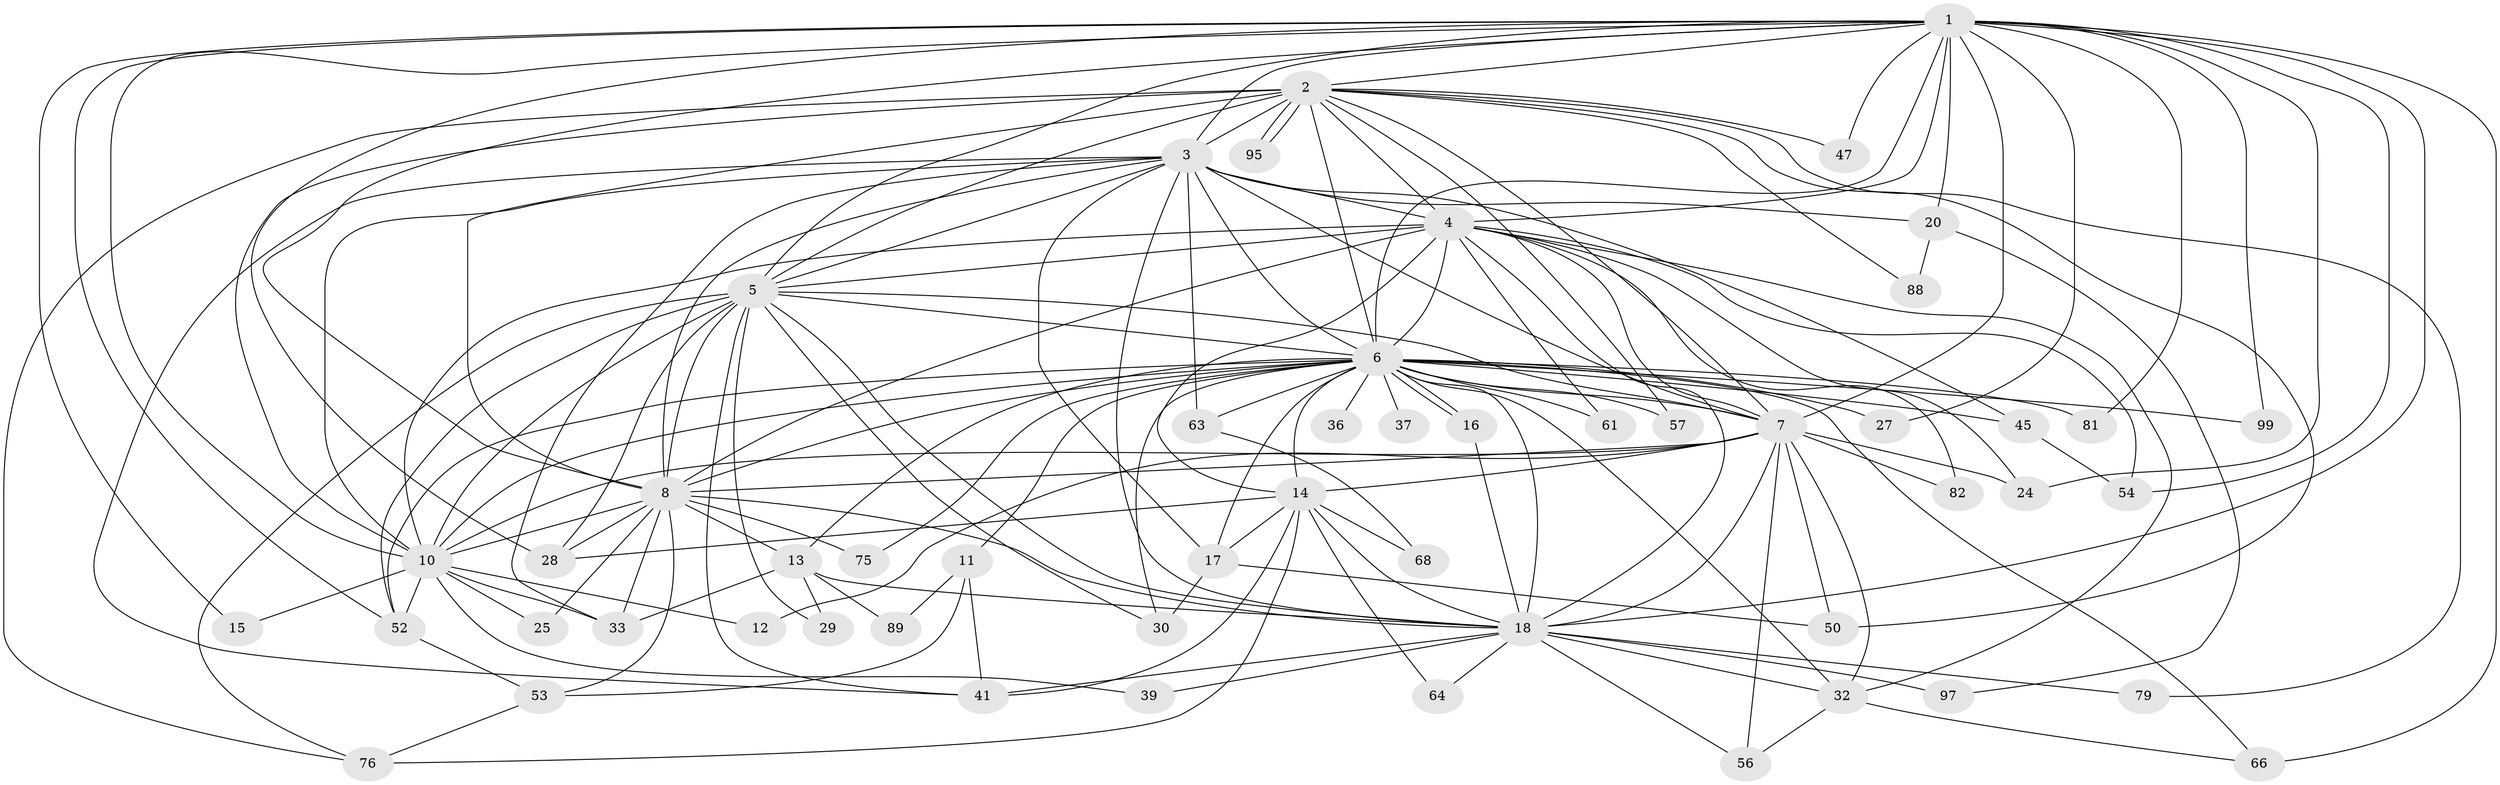 // original degree distribution, {24: 0.009345794392523364, 20: 0.028037383177570093, 18: 0.028037383177570093, 21: 0.009345794392523364, 19: 0.009345794392523364, 17: 0.009345794392523364, 5: 0.056074766355140186, 2: 0.5233644859813084, 6: 0.04672897196261682, 7: 0.009345794392523364, 3: 0.14953271028037382, 8: 0.009345794392523364, 4: 0.11214953271028037}
// Generated by graph-tools (version 1.1) at 2025/13/03/09/25 04:13:49]
// undirected, 53 vertices, 151 edges
graph export_dot {
graph [start="1"]
  node [color=gray90,style=filled];
  1;
  2;
  3 [super="+103"];
  4 [super="+58+60"];
  5 [super="+26+80"];
  6 [super="+43+21+9"];
  7 [super="+31+78"];
  8 [super="+62+48"];
  10;
  11;
  12;
  13;
  14 [super="+93+19+35+67"];
  15;
  16;
  17 [super="+77"];
  18 [super="+22+46+38"];
  20;
  24 [super="+104"];
  25;
  27;
  28 [super="+49"];
  29;
  30;
  32 [super="+34"];
  33 [super="+84+40"];
  36;
  37;
  39;
  41 [super="+71"];
  45;
  47;
  50 [super="+51"];
  52 [super="+101+105+55"];
  53 [super="+59"];
  54 [super="+106"];
  56;
  57;
  61;
  63;
  64;
  66 [super="+83"];
  68;
  75;
  76 [super="+96"];
  79;
  81;
  82;
  88;
  89;
  95;
  97;
  99;
  1 -- 2;
  1 -- 3;
  1 -- 4;
  1 -- 5;
  1 -- 6 [weight=2];
  1 -- 7 [weight=3];
  1 -- 8;
  1 -- 10;
  1 -- 15;
  1 -- 20;
  1 -- 24;
  1 -- 27;
  1 -- 28;
  1 -- 47;
  1 -- 52;
  1 -- 54;
  1 -- 66;
  1 -- 81;
  1 -- 99;
  1 -- 18 [weight=2];
  2 -- 3;
  2 -- 4;
  2 -- 5;
  2 -- 6 [weight=3];
  2 -- 7 [weight=2];
  2 -- 8 [weight=2];
  2 -- 10;
  2 -- 47;
  2 -- 50;
  2 -- 57;
  2 -- 76;
  2 -- 79;
  2 -- 88;
  2 -- 95;
  2 -- 95;
  3 -- 4 [weight=2];
  3 -- 5;
  3 -- 6 [weight=2];
  3 -- 7;
  3 -- 8 [weight=2];
  3 -- 10;
  3 -- 17;
  3 -- 18;
  3 -- 20;
  3 -- 33;
  3 -- 45;
  3 -- 63;
  3 -- 41;
  4 -- 5 [weight=2];
  4 -- 6 [weight=6];
  4 -- 7 [weight=2];
  4 -- 8;
  4 -- 10;
  4 -- 14 [weight=2];
  4 -- 32;
  4 -- 24;
  4 -- 54;
  4 -- 18 [weight=2];
  4 -- 82;
  4 -- 61;
  5 -- 6 [weight=2];
  5 -- 7;
  5 -- 8 [weight=2];
  5 -- 10;
  5 -- 28;
  5 -- 29;
  5 -- 30;
  5 -- 52;
  5 -- 41;
  5 -- 18;
  5 -- 76;
  6 -- 7 [weight=4];
  6 -- 8 [weight=3];
  6 -- 10 [weight=2];
  6 -- 11 [weight=2];
  6 -- 13;
  6 -- 16;
  6 -- 16;
  6 -- 17;
  6 -- 66;
  6 -- 75;
  6 -- 52;
  6 -- 45;
  6 -- 63;
  6 -- 57;
  6 -- 37 [weight=2];
  6 -- 14;
  6 -- 81;
  6 -- 18;
  6 -- 27;
  6 -- 30;
  6 -- 32;
  6 -- 99;
  6 -- 36 [weight=2];
  6 -- 61;
  7 -- 8 [weight=2];
  7 -- 10 [weight=2];
  7 -- 12;
  7 -- 24;
  7 -- 56;
  7 -- 32;
  7 -- 18;
  7 -- 82;
  7 -- 14;
  7 -- 50;
  8 -- 10;
  8 -- 13;
  8 -- 25;
  8 -- 33;
  8 -- 53;
  8 -- 75;
  8 -- 28;
  8 -- 18;
  10 -- 12;
  10 -- 15;
  10 -- 25;
  10 -- 39;
  10 -- 52 [weight=2];
  10 -- 33;
  11 -- 41;
  11 -- 53;
  11 -- 89;
  13 -- 29;
  13 -- 89;
  13 -- 33;
  13 -- 18;
  14 -- 64;
  14 -- 18;
  14 -- 41;
  14 -- 76;
  14 -- 28;
  14 -- 68;
  14 -- 17;
  16 -- 18;
  17 -- 50;
  17 -- 30;
  18 -- 32;
  18 -- 97;
  18 -- 39;
  18 -- 79;
  18 -- 56;
  18 -- 64;
  18 -- 41;
  20 -- 88;
  20 -- 97;
  32 -- 56;
  32 -- 66;
  45 -- 54;
  52 -- 53;
  53 -- 76;
  63 -- 68;
}
